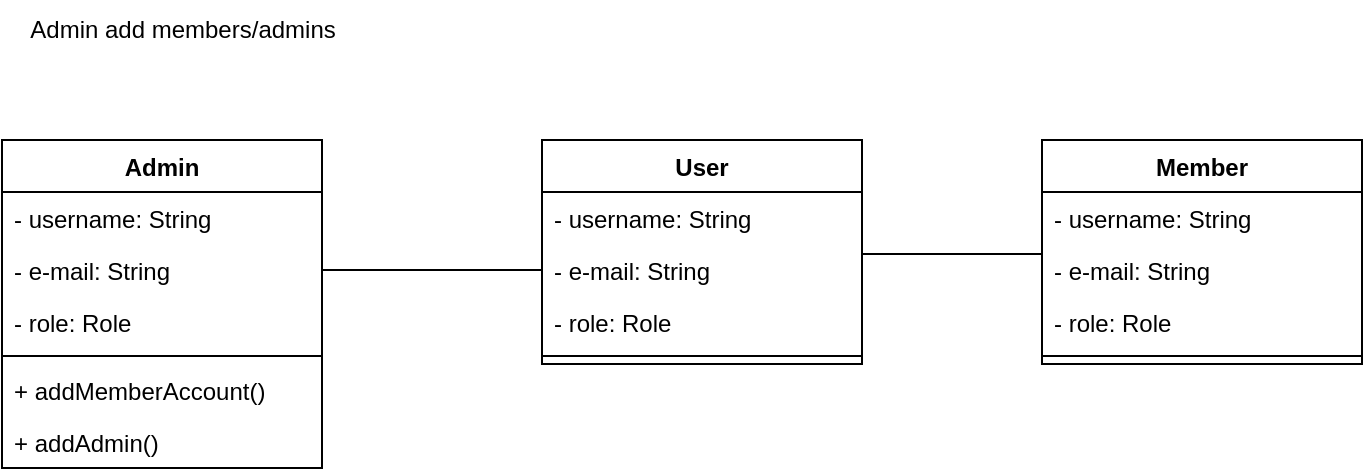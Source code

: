 <mxfile version="24.2.2" type="device">
  <diagram id="C5RBs43oDa-KdzZeNtuy" name="Page-1">
    <mxGraphModel dx="1290" dy="530" grid="1" gridSize="10" guides="1" tooltips="1" connect="1" arrows="1" fold="1" page="1" pageScale="1" pageWidth="827" pageHeight="1169" math="0" shadow="0">
      <root>
        <mxCell id="WIyWlLk6GJQsqaUBKTNV-0" />
        <mxCell id="WIyWlLk6GJQsqaUBKTNV-1" parent="WIyWlLk6GJQsqaUBKTNV-0" />
        <mxCell id="JxNdhtXRI6lTiGodVmqK-0" value="Admin" style="swimlane;fontStyle=1;align=center;verticalAlign=top;childLayout=stackLayout;horizontal=1;startSize=26;horizontalStack=0;resizeParent=1;resizeParentMax=0;resizeLast=0;collapsible=1;marginBottom=0;whiteSpace=wrap;html=1;" parent="WIyWlLk6GJQsqaUBKTNV-1" vertex="1">
          <mxGeometry x="50" y="110" width="160" height="164" as="geometry" />
        </mxCell>
        <mxCell id="JxNdhtXRI6lTiGodVmqK-1" value="- username: String" style="text;strokeColor=none;fillColor=none;align=left;verticalAlign=top;spacingLeft=4;spacingRight=4;overflow=hidden;rotatable=0;points=[[0,0.5],[1,0.5]];portConstraint=eastwest;whiteSpace=wrap;html=1;" parent="JxNdhtXRI6lTiGodVmqK-0" vertex="1">
          <mxGeometry y="26" width="160" height="26" as="geometry" />
        </mxCell>
        <mxCell id="JxNdhtXRI6lTiGodVmqK-4" value="- e-mail: String" style="text;strokeColor=none;fillColor=none;align=left;verticalAlign=top;spacingLeft=4;spacingRight=4;overflow=hidden;rotatable=0;points=[[0,0.5],[1,0.5]];portConstraint=eastwest;whiteSpace=wrap;html=1;" parent="JxNdhtXRI6lTiGodVmqK-0" vertex="1">
          <mxGeometry y="52" width="160" height="26" as="geometry" />
        </mxCell>
        <mxCell id="JxNdhtXRI6lTiGodVmqK-5" value="- role: Role" style="text;strokeColor=none;fillColor=none;align=left;verticalAlign=top;spacingLeft=4;spacingRight=4;overflow=hidden;rotatable=0;points=[[0,0.5],[1,0.5]];portConstraint=eastwest;whiteSpace=wrap;html=1;" parent="JxNdhtXRI6lTiGodVmqK-0" vertex="1">
          <mxGeometry y="78" width="160" height="26" as="geometry" />
        </mxCell>
        <mxCell id="JxNdhtXRI6lTiGodVmqK-2" value="" style="line;strokeWidth=1;fillColor=none;align=left;verticalAlign=middle;spacingTop=-1;spacingLeft=3;spacingRight=3;rotatable=0;labelPosition=right;points=[];portConstraint=eastwest;strokeColor=inherit;" parent="JxNdhtXRI6lTiGodVmqK-0" vertex="1">
          <mxGeometry y="104" width="160" height="8" as="geometry" />
        </mxCell>
        <mxCell id="JxNdhtXRI6lTiGodVmqK-3" value="+ addMemberAccount()" style="text;strokeColor=none;fillColor=none;align=left;verticalAlign=top;spacingLeft=4;spacingRight=4;overflow=hidden;rotatable=0;points=[[0,0.5],[1,0.5]];portConstraint=eastwest;whiteSpace=wrap;html=1;" parent="JxNdhtXRI6lTiGodVmqK-0" vertex="1">
          <mxGeometry y="112" width="160" height="26" as="geometry" />
        </mxCell>
        <mxCell id="JxNdhtXRI6lTiGodVmqK-6" value="+ addAdmin()" style="text;strokeColor=none;fillColor=none;align=left;verticalAlign=top;spacingLeft=4;spacingRight=4;overflow=hidden;rotatable=0;points=[[0,0.5],[1,0.5]];portConstraint=eastwest;whiteSpace=wrap;html=1;" parent="JxNdhtXRI6lTiGodVmqK-0" vertex="1">
          <mxGeometry y="138" width="160" height="26" as="geometry" />
        </mxCell>
        <mxCell id="JxNdhtXRI6lTiGodVmqK-7" value="User" style="swimlane;fontStyle=1;align=center;verticalAlign=top;childLayout=stackLayout;horizontal=1;startSize=26;horizontalStack=0;resizeParent=1;resizeParentMax=0;resizeLast=0;collapsible=1;marginBottom=0;whiteSpace=wrap;html=1;" parent="WIyWlLk6GJQsqaUBKTNV-1" vertex="1">
          <mxGeometry x="320" y="110" width="160" height="112" as="geometry" />
        </mxCell>
        <mxCell id="JxNdhtXRI6lTiGodVmqK-8" value="- username: String" style="text;strokeColor=none;fillColor=none;align=left;verticalAlign=top;spacingLeft=4;spacingRight=4;overflow=hidden;rotatable=0;points=[[0,0.5],[1,0.5]];portConstraint=eastwest;whiteSpace=wrap;html=1;" parent="JxNdhtXRI6lTiGodVmqK-7" vertex="1">
          <mxGeometry y="26" width="160" height="26" as="geometry" />
        </mxCell>
        <mxCell id="JxNdhtXRI6lTiGodVmqK-9" value="- e-mail: String" style="text;strokeColor=none;fillColor=none;align=left;verticalAlign=top;spacingLeft=4;spacingRight=4;overflow=hidden;rotatable=0;points=[[0,0.5],[1,0.5]];portConstraint=eastwest;whiteSpace=wrap;html=1;" parent="JxNdhtXRI6lTiGodVmqK-7" vertex="1">
          <mxGeometry y="52" width="160" height="26" as="geometry" />
        </mxCell>
        <mxCell id="JxNdhtXRI6lTiGodVmqK-10" value="- role: Role" style="text;strokeColor=none;fillColor=none;align=left;verticalAlign=top;spacingLeft=4;spacingRight=4;overflow=hidden;rotatable=0;points=[[0,0.5],[1,0.5]];portConstraint=eastwest;whiteSpace=wrap;html=1;" parent="JxNdhtXRI6lTiGodVmqK-7" vertex="1">
          <mxGeometry y="78" width="160" height="26" as="geometry" />
        </mxCell>
        <mxCell id="JxNdhtXRI6lTiGodVmqK-11" value="" style="line;strokeWidth=1;fillColor=none;align=left;verticalAlign=middle;spacingTop=-1;spacingLeft=3;spacingRight=3;rotatable=0;labelPosition=right;points=[];portConstraint=eastwest;strokeColor=inherit;" parent="JxNdhtXRI6lTiGodVmqK-7" vertex="1">
          <mxGeometry y="104" width="160" height="8" as="geometry" />
        </mxCell>
        <mxCell id="JxNdhtXRI6lTiGodVmqK-14" value="Member" style="swimlane;fontStyle=1;align=center;verticalAlign=top;childLayout=stackLayout;horizontal=1;startSize=26;horizontalStack=0;resizeParent=1;resizeParentMax=0;resizeLast=0;collapsible=1;marginBottom=0;whiteSpace=wrap;html=1;" parent="WIyWlLk6GJQsqaUBKTNV-1" vertex="1">
          <mxGeometry x="570" y="110" width="160" height="112" as="geometry" />
        </mxCell>
        <mxCell id="JxNdhtXRI6lTiGodVmqK-15" value="- username: String" style="text;strokeColor=none;fillColor=none;align=left;verticalAlign=top;spacingLeft=4;spacingRight=4;overflow=hidden;rotatable=0;points=[[0,0.5],[1,0.5]];portConstraint=eastwest;whiteSpace=wrap;html=1;" parent="JxNdhtXRI6lTiGodVmqK-14" vertex="1">
          <mxGeometry y="26" width="160" height="26" as="geometry" />
        </mxCell>
        <mxCell id="JxNdhtXRI6lTiGodVmqK-16" value="- e-mail: String" style="text;strokeColor=none;fillColor=none;align=left;verticalAlign=top;spacingLeft=4;spacingRight=4;overflow=hidden;rotatable=0;points=[[0,0.5],[1,0.5]];portConstraint=eastwest;whiteSpace=wrap;html=1;" parent="JxNdhtXRI6lTiGodVmqK-14" vertex="1">
          <mxGeometry y="52" width="160" height="26" as="geometry" />
        </mxCell>
        <mxCell id="JxNdhtXRI6lTiGodVmqK-17" value="- role: Role" style="text;strokeColor=none;fillColor=none;align=left;verticalAlign=top;spacingLeft=4;spacingRight=4;overflow=hidden;rotatable=0;points=[[0,0.5],[1,0.5]];portConstraint=eastwest;whiteSpace=wrap;html=1;" parent="JxNdhtXRI6lTiGodVmqK-14" vertex="1">
          <mxGeometry y="78" width="160" height="26" as="geometry" />
        </mxCell>
        <mxCell id="JxNdhtXRI6lTiGodVmqK-18" value="" style="line;strokeWidth=1;fillColor=none;align=left;verticalAlign=middle;spacingTop=-1;spacingLeft=3;spacingRight=3;rotatable=0;labelPosition=right;points=[];portConstraint=eastwest;strokeColor=inherit;" parent="JxNdhtXRI6lTiGodVmqK-14" vertex="1">
          <mxGeometry y="104" width="160" height="8" as="geometry" />
        </mxCell>
        <mxCell id="JxNdhtXRI6lTiGodVmqK-19" value="" style="line;strokeWidth=1;fillColor=none;align=left;verticalAlign=middle;spacingTop=-1;spacingLeft=3;spacingRight=3;rotatable=0;labelPosition=right;points=[];portConstraint=eastwest;strokeColor=inherit;" parent="WIyWlLk6GJQsqaUBKTNV-1" vertex="1">
          <mxGeometry x="210" y="171" width="110" height="8" as="geometry" />
        </mxCell>
        <mxCell id="JxNdhtXRI6lTiGodVmqK-20" value="" style="line;strokeWidth=1;fillColor=none;align=left;verticalAlign=middle;spacingTop=-1;spacingLeft=3;spacingRight=3;rotatable=0;labelPosition=right;points=[];portConstraint=eastwest;strokeColor=inherit;" parent="WIyWlLk6GJQsqaUBKTNV-1" vertex="1">
          <mxGeometry x="480" y="163" width="90" height="8" as="geometry" />
        </mxCell>
        <mxCell id="5BZ7vxxoUaNDmJ0-8iYh-0" value="Admin add members/admins" style="text;html=1;align=center;verticalAlign=middle;resizable=0;points=[];autosize=1;strokeColor=none;fillColor=none;" vertex="1" parent="WIyWlLk6GJQsqaUBKTNV-1">
          <mxGeometry x="50" y="40" width="180" height="30" as="geometry" />
        </mxCell>
      </root>
    </mxGraphModel>
  </diagram>
</mxfile>
